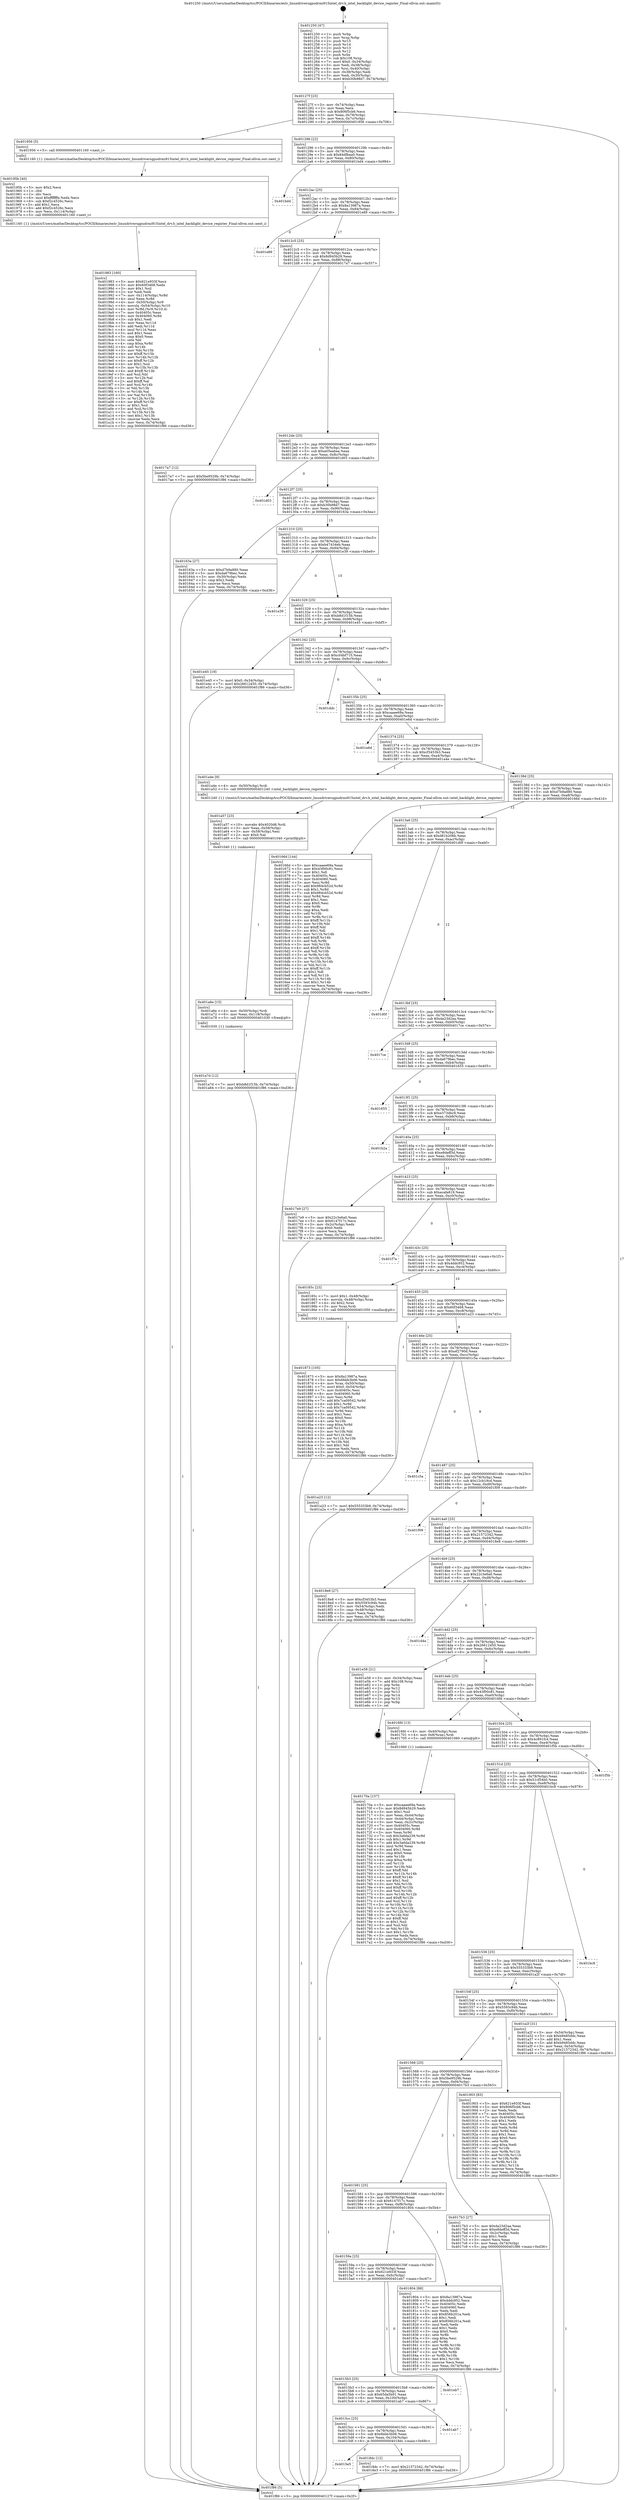 digraph "0x401250" {
  label = "0x401250 (/mnt/c/Users/mathe/Desktop/tcc/POCII/binaries/extr_linuxdriversgpudrmi915intel_drv.h_intel_backlight_device_register_Final-ollvm.out::main(0))"
  labelloc = "t"
  node[shape=record]

  Entry [label="",width=0.3,height=0.3,shape=circle,fillcolor=black,style=filled]
  "0x40127f" [label="{
     0x40127f [23]\l
     | [instrs]\l
     &nbsp;&nbsp;0x40127f \<+3\>: mov -0x74(%rbp),%eax\l
     &nbsp;&nbsp;0x401282 \<+2\>: mov %eax,%ecx\l
     &nbsp;&nbsp;0x401284 \<+6\>: sub $0x806f5cb6,%ecx\l
     &nbsp;&nbsp;0x40128a \<+3\>: mov %eax,-0x78(%rbp)\l
     &nbsp;&nbsp;0x40128d \<+3\>: mov %ecx,-0x7c(%rbp)\l
     &nbsp;&nbsp;0x401290 \<+6\>: je 0000000000401956 \<main+0x706\>\l
  }"]
  "0x401956" [label="{
     0x401956 [5]\l
     | [instrs]\l
     &nbsp;&nbsp;0x401956 \<+5\>: call 0000000000401160 \<next_i\>\l
     | [calls]\l
     &nbsp;&nbsp;0x401160 \{1\} (/mnt/c/Users/mathe/Desktop/tcc/POCII/binaries/extr_linuxdriversgpudrmi915intel_drv.h_intel_backlight_device_register_Final-ollvm.out::next_i)\l
  }"]
  "0x401296" [label="{
     0x401296 [22]\l
     | [instrs]\l
     &nbsp;&nbsp;0x401296 \<+5\>: jmp 000000000040129b \<main+0x4b\>\l
     &nbsp;&nbsp;0x40129b \<+3\>: mov -0x78(%rbp),%eax\l
     &nbsp;&nbsp;0x40129e \<+5\>: sub $0x84dfbaa0,%eax\l
     &nbsp;&nbsp;0x4012a3 \<+3\>: mov %eax,-0x80(%rbp)\l
     &nbsp;&nbsp;0x4012a6 \<+6\>: je 0000000000401bd4 \<main+0x984\>\l
  }"]
  Exit [label="",width=0.3,height=0.3,shape=circle,fillcolor=black,style=filled,peripheries=2]
  "0x401bd4" [label="{
     0x401bd4\l
  }", style=dashed]
  "0x4012ac" [label="{
     0x4012ac [25]\l
     | [instrs]\l
     &nbsp;&nbsp;0x4012ac \<+5\>: jmp 00000000004012b1 \<main+0x61\>\l
     &nbsp;&nbsp;0x4012b1 \<+3\>: mov -0x78(%rbp),%eax\l
     &nbsp;&nbsp;0x4012b4 \<+5\>: sub $0x8a13987a,%eax\l
     &nbsp;&nbsp;0x4012b9 \<+6\>: mov %eax,-0x84(%rbp)\l
     &nbsp;&nbsp;0x4012bf \<+6\>: je 0000000000401e89 \<main+0xc39\>\l
  }"]
  "0x401a7d" [label="{
     0x401a7d [12]\l
     | [instrs]\l
     &nbsp;&nbsp;0x401a7d \<+7\>: movl $0xb8d1f15b,-0x74(%rbp)\l
     &nbsp;&nbsp;0x401a84 \<+5\>: jmp 0000000000401f86 \<main+0xd36\>\l
  }"]
  "0x401e89" [label="{
     0x401e89\l
  }", style=dashed]
  "0x4012c5" [label="{
     0x4012c5 [25]\l
     | [instrs]\l
     &nbsp;&nbsp;0x4012c5 \<+5\>: jmp 00000000004012ca \<main+0x7a\>\l
     &nbsp;&nbsp;0x4012ca \<+3\>: mov -0x78(%rbp),%eax\l
     &nbsp;&nbsp;0x4012cd \<+5\>: sub $0x8d945b29,%eax\l
     &nbsp;&nbsp;0x4012d2 \<+6\>: mov %eax,-0x88(%rbp)\l
     &nbsp;&nbsp;0x4012d8 \<+6\>: je 00000000004017a7 \<main+0x557\>\l
  }"]
  "0x401a6e" [label="{
     0x401a6e [15]\l
     | [instrs]\l
     &nbsp;&nbsp;0x401a6e \<+4\>: mov -0x50(%rbp),%rdi\l
     &nbsp;&nbsp;0x401a72 \<+6\>: mov %eax,-0x118(%rbp)\l
     &nbsp;&nbsp;0x401a78 \<+5\>: call 0000000000401030 \<free@plt\>\l
     | [calls]\l
     &nbsp;&nbsp;0x401030 \{1\} (unknown)\l
  }"]
  "0x4017a7" [label="{
     0x4017a7 [12]\l
     | [instrs]\l
     &nbsp;&nbsp;0x4017a7 \<+7\>: movl $0x5be9529b,-0x74(%rbp)\l
     &nbsp;&nbsp;0x4017ae \<+5\>: jmp 0000000000401f86 \<main+0xd36\>\l
  }"]
  "0x4012de" [label="{
     0x4012de [25]\l
     | [instrs]\l
     &nbsp;&nbsp;0x4012de \<+5\>: jmp 00000000004012e3 \<main+0x93\>\l
     &nbsp;&nbsp;0x4012e3 \<+3\>: mov -0x78(%rbp),%eax\l
     &nbsp;&nbsp;0x4012e6 \<+5\>: sub $0xa05eabea,%eax\l
     &nbsp;&nbsp;0x4012eb \<+6\>: mov %eax,-0x8c(%rbp)\l
     &nbsp;&nbsp;0x4012f1 \<+6\>: je 0000000000401d03 \<main+0xab3\>\l
  }"]
  "0x401a57" [label="{
     0x401a57 [23]\l
     | [instrs]\l
     &nbsp;&nbsp;0x401a57 \<+10\>: movabs $0x4020d6,%rdi\l
     &nbsp;&nbsp;0x401a61 \<+3\>: mov %eax,-0x58(%rbp)\l
     &nbsp;&nbsp;0x401a64 \<+3\>: mov -0x58(%rbp),%esi\l
     &nbsp;&nbsp;0x401a67 \<+2\>: mov $0x0,%al\l
     &nbsp;&nbsp;0x401a69 \<+5\>: call 0000000000401040 \<printf@plt\>\l
     | [calls]\l
     &nbsp;&nbsp;0x401040 \{1\} (unknown)\l
  }"]
  "0x401d03" [label="{
     0x401d03\l
  }", style=dashed]
  "0x4012f7" [label="{
     0x4012f7 [25]\l
     | [instrs]\l
     &nbsp;&nbsp;0x4012f7 \<+5\>: jmp 00000000004012fc \<main+0xac\>\l
     &nbsp;&nbsp;0x4012fc \<+3\>: mov -0x78(%rbp),%eax\l
     &nbsp;&nbsp;0x4012ff \<+5\>: sub $0xb30b98d7,%eax\l
     &nbsp;&nbsp;0x401304 \<+6\>: mov %eax,-0x90(%rbp)\l
     &nbsp;&nbsp;0x40130a \<+6\>: je 000000000040163a \<main+0x3ea\>\l
  }"]
  "0x401983" [label="{
     0x401983 [160]\l
     | [instrs]\l
     &nbsp;&nbsp;0x401983 \<+5\>: mov $0x621e933f,%ecx\l
     &nbsp;&nbsp;0x401988 \<+5\>: mov $0x60f3468,%edx\l
     &nbsp;&nbsp;0x40198d \<+3\>: mov $0x1,%sil\l
     &nbsp;&nbsp;0x401990 \<+2\>: xor %edi,%edi\l
     &nbsp;&nbsp;0x401992 \<+7\>: mov -0x114(%rbp),%r8d\l
     &nbsp;&nbsp;0x401999 \<+4\>: imul %eax,%r8d\l
     &nbsp;&nbsp;0x40199d \<+4\>: mov -0x50(%rbp),%r9\l
     &nbsp;&nbsp;0x4019a1 \<+4\>: movslq -0x54(%rbp),%r10\l
     &nbsp;&nbsp;0x4019a5 \<+4\>: mov %r8d,(%r9,%r10,4)\l
     &nbsp;&nbsp;0x4019a9 \<+7\>: mov 0x40405c,%eax\l
     &nbsp;&nbsp;0x4019b0 \<+8\>: mov 0x404060,%r8d\l
     &nbsp;&nbsp;0x4019b8 \<+3\>: sub $0x1,%edi\l
     &nbsp;&nbsp;0x4019bb \<+3\>: mov %eax,%r11d\l
     &nbsp;&nbsp;0x4019be \<+3\>: add %edi,%r11d\l
     &nbsp;&nbsp;0x4019c1 \<+4\>: imul %r11d,%eax\l
     &nbsp;&nbsp;0x4019c5 \<+3\>: and $0x1,%eax\l
     &nbsp;&nbsp;0x4019c8 \<+3\>: cmp $0x0,%eax\l
     &nbsp;&nbsp;0x4019cb \<+3\>: sete %bl\l
     &nbsp;&nbsp;0x4019ce \<+4\>: cmp $0xa,%r8d\l
     &nbsp;&nbsp;0x4019d2 \<+4\>: setl %r14b\l
     &nbsp;&nbsp;0x4019d6 \<+3\>: mov %bl,%r15b\l
     &nbsp;&nbsp;0x4019d9 \<+4\>: xor $0xff,%r15b\l
     &nbsp;&nbsp;0x4019dd \<+3\>: mov %r14b,%r12b\l
     &nbsp;&nbsp;0x4019e0 \<+4\>: xor $0xff,%r12b\l
     &nbsp;&nbsp;0x4019e4 \<+4\>: xor $0x1,%sil\l
     &nbsp;&nbsp;0x4019e8 \<+3\>: mov %r15b,%r13b\l
     &nbsp;&nbsp;0x4019eb \<+4\>: and $0xff,%r13b\l
     &nbsp;&nbsp;0x4019ef \<+3\>: and %sil,%bl\l
     &nbsp;&nbsp;0x4019f2 \<+3\>: mov %r12b,%al\l
     &nbsp;&nbsp;0x4019f5 \<+2\>: and $0xff,%al\l
     &nbsp;&nbsp;0x4019f7 \<+3\>: and %sil,%r14b\l
     &nbsp;&nbsp;0x4019fa \<+3\>: or %bl,%r13b\l
     &nbsp;&nbsp;0x4019fd \<+3\>: or %r14b,%al\l
     &nbsp;&nbsp;0x401a00 \<+3\>: xor %al,%r13b\l
     &nbsp;&nbsp;0x401a03 \<+3\>: or %r12b,%r15b\l
     &nbsp;&nbsp;0x401a06 \<+4\>: xor $0xff,%r15b\l
     &nbsp;&nbsp;0x401a0a \<+4\>: or $0x1,%sil\l
     &nbsp;&nbsp;0x401a0e \<+3\>: and %sil,%r15b\l
     &nbsp;&nbsp;0x401a11 \<+3\>: or %r15b,%r13b\l
     &nbsp;&nbsp;0x401a14 \<+4\>: test $0x1,%r13b\l
     &nbsp;&nbsp;0x401a18 \<+3\>: cmovne %edx,%ecx\l
     &nbsp;&nbsp;0x401a1b \<+3\>: mov %ecx,-0x74(%rbp)\l
     &nbsp;&nbsp;0x401a1e \<+5\>: jmp 0000000000401f86 \<main+0xd36\>\l
  }"]
  "0x40163a" [label="{
     0x40163a [27]\l
     | [instrs]\l
     &nbsp;&nbsp;0x40163a \<+5\>: mov $0xd7b9a880,%eax\l
     &nbsp;&nbsp;0x40163f \<+5\>: mov $0xda679bec,%ecx\l
     &nbsp;&nbsp;0x401644 \<+3\>: mov -0x30(%rbp),%edx\l
     &nbsp;&nbsp;0x401647 \<+3\>: cmp $0x2,%edx\l
     &nbsp;&nbsp;0x40164a \<+3\>: cmovne %ecx,%eax\l
     &nbsp;&nbsp;0x40164d \<+3\>: mov %eax,-0x74(%rbp)\l
     &nbsp;&nbsp;0x401650 \<+5\>: jmp 0000000000401f86 \<main+0xd36\>\l
  }"]
  "0x401310" [label="{
     0x401310 [25]\l
     | [instrs]\l
     &nbsp;&nbsp;0x401310 \<+5\>: jmp 0000000000401315 \<main+0xc5\>\l
     &nbsp;&nbsp;0x401315 \<+3\>: mov -0x78(%rbp),%eax\l
     &nbsp;&nbsp;0x401318 \<+5\>: sub $0xb47434eb,%eax\l
     &nbsp;&nbsp;0x40131d \<+6\>: mov %eax,-0x94(%rbp)\l
     &nbsp;&nbsp;0x401323 \<+6\>: je 0000000000401e39 \<main+0xbe9\>\l
  }"]
  "0x401f86" [label="{
     0x401f86 [5]\l
     | [instrs]\l
     &nbsp;&nbsp;0x401f86 \<+5\>: jmp 000000000040127f \<main+0x2f\>\l
  }"]
  "0x401250" [label="{
     0x401250 [47]\l
     | [instrs]\l
     &nbsp;&nbsp;0x401250 \<+1\>: push %rbp\l
     &nbsp;&nbsp;0x401251 \<+3\>: mov %rsp,%rbp\l
     &nbsp;&nbsp;0x401254 \<+2\>: push %r15\l
     &nbsp;&nbsp;0x401256 \<+2\>: push %r14\l
     &nbsp;&nbsp;0x401258 \<+2\>: push %r13\l
     &nbsp;&nbsp;0x40125a \<+2\>: push %r12\l
     &nbsp;&nbsp;0x40125c \<+1\>: push %rbx\l
     &nbsp;&nbsp;0x40125d \<+7\>: sub $0x108,%rsp\l
     &nbsp;&nbsp;0x401264 \<+7\>: movl $0x0,-0x34(%rbp)\l
     &nbsp;&nbsp;0x40126b \<+3\>: mov %edi,-0x38(%rbp)\l
     &nbsp;&nbsp;0x40126e \<+4\>: mov %rsi,-0x40(%rbp)\l
     &nbsp;&nbsp;0x401272 \<+3\>: mov -0x38(%rbp),%edi\l
     &nbsp;&nbsp;0x401275 \<+3\>: mov %edi,-0x30(%rbp)\l
     &nbsp;&nbsp;0x401278 \<+7\>: movl $0xb30b98d7,-0x74(%rbp)\l
  }"]
  "0x40195b" [label="{
     0x40195b [40]\l
     | [instrs]\l
     &nbsp;&nbsp;0x40195b \<+5\>: mov $0x2,%ecx\l
     &nbsp;&nbsp;0x401960 \<+1\>: cltd\l
     &nbsp;&nbsp;0x401961 \<+2\>: idiv %ecx\l
     &nbsp;&nbsp;0x401963 \<+6\>: imul $0xfffffffe,%edx,%ecx\l
     &nbsp;&nbsp;0x401969 \<+6\>: sub $0xf2c4526c,%ecx\l
     &nbsp;&nbsp;0x40196f \<+3\>: add $0x1,%ecx\l
     &nbsp;&nbsp;0x401972 \<+6\>: add $0xf2c4526c,%ecx\l
     &nbsp;&nbsp;0x401978 \<+6\>: mov %ecx,-0x114(%rbp)\l
     &nbsp;&nbsp;0x40197e \<+5\>: call 0000000000401160 \<next_i\>\l
     | [calls]\l
     &nbsp;&nbsp;0x401160 \{1\} (/mnt/c/Users/mathe/Desktop/tcc/POCII/binaries/extr_linuxdriversgpudrmi915intel_drv.h_intel_backlight_device_register_Final-ollvm.out::next_i)\l
  }"]
  "0x401e39" [label="{
     0x401e39\l
  }", style=dashed]
  "0x401329" [label="{
     0x401329 [25]\l
     | [instrs]\l
     &nbsp;&nbsp;0x401329 \<+5\>: jmp 000000000040132e \<main+0xde\>\l
     &nbsp;&nbsp;0x40132e \<+3\>: mov -0x78(%rbp),%eax\l
     &nbsp;&nbsp;0x401331 \<+5\>: sub $0xb8d1f15b,%eax\l
     &nbsp;&nbsp;0x401336 \<+6\>: mov %eax,-0x98(%rbp)\l
     &nbsp;&nbsp;0x40133c \<+6\>: je 0000000000401e45 \<main+0xbf5\>\l
  }"]
  "0x4015e5" [label="{
     0x4015e5\l
  }", style=dashed]
  "0x401e45" [label="{
     0x401e45 [19]\l
     | [instrs]\l
     &nbsp;&nbsp;0x401e45 \<+7\>: movl $0x0,-0x34(%rbp)\l
     &nbsp;&nbsp;0x401e4c \<+7\>: movl $0x26612450,-0x74(%rbp)\l
     &nbsp;&nbsp;0x401e53 \<+5\>: jmp 0000000000401f86 \<main+0xd36\>\l
  }"]
  "0x401342" [label="{
     0x401342 [25]\l
     | [instrs]\l
     &nbsp;&nbsp;0x401342 \<+5\>: jmp 0000000000401347 \<main+0xf7\>\l
     &nbsp;&nbsp;0x401347 \<+3\>: mov -0x78(%rbp),%eax\l
     &nbsp;&nbsp;0x40134a \<+5\>: sub $0xc04bf715,%eax\l
     &nbsp;&nbsp;0x40134f \<+6\>: mov %eax,-0x9c(%rbp)\l
     &nbsp;&nbsp;0x401355 \<+6\>: je 0000000000401ddc \<main+0xb8c\>\l
  }"]
  "0x4018dc" [label="{
     0x4018dc [12]\l
     | [instrs]\l
     &nbsp;&nbsp;0x4018dc \<+7\>: movl $0x21572342,-0x74(%rbp)\l
     &nbsp;&nbsp;0x4018e3 \<+5\>: jmp 0000000000401f86 \<main+0xd36\>\l
  }"]
  "0x401ddc" [label="{
     0x401ddc\l
  }", style=dashed]
  "0x40135b" [label="{
     0x40135b [25]\l
     | [instrs]\l
     &nbsp;&nbsp;0x40135b \<+5\>: jmp 0000000000401360 \<main+0x110\>\l
     &nbsp;&nbsp;0x401360 \<+3\>: mov -0x78(%rbp),%eax\l
     &nbsp;&nbsp;0x401363 \<+5\>: sub $0xcaaee69a,%eax\l
     &nbsp;&nbsp;0x401368 \<+6\>: mov %eax,-0xa0(%rbp)\l
     &nbsp;&nbsp;0x40136e \<+6\>: je 0000000000401e6d \<main+0xc1d\>\l
  }"]
  "0x4015cc" [label="{
     0x4015cc [25]\l
     | [instrs]\l
     &nbsp;&nbsp;0x4015cc \<+5\>: jmp 00000000004015d1 \<main+0x381\>\l
     &nbsp;&nbsp;0x4015d1 \<+3\>: mov -0x78(%rbp),%eax\l
     &nbsp;&nbsp;0x4015d4 \<+5\>: sub $0x6bbb3b06,%eax\l
     &nbsp;&nbsp;0x4015d9 \<+6\>: mov %eax,-0x104(%rbp)\l
     &nbsp;&nbsp;0x4015df \<+6\>: je 00000000004018dc \<main+0x68c\>\l
  }"]
  "0x401e6d" [label="{
     0x401e6d\l
  }", style=dashed]
  "0x401374" [label="{
     0x401374 [25]\l
     | [instrs]\l
     &nbsp;&nbsp;0x401374 \<+5\>: jmp 0000000000401379 \<main+0x129\>\l
     &nbsp;&nbsp;0x401379 \<+3\>: mov -0x78(%rbp),%eax\l
     &nbsp;&nbsp;0x40137c \<+5\>: sub $0xcf3453b3,%eax\l
     &nbsp;&nbsp;0x401381 \<+6\>: mov %eax,-0xa4(%rbp)\l
     &nbsp;&nbsp;0x401387 \<+6\>: je 0000000000401a4e \<main+0x7fe\>\l
  }"]
  "0x401ab7" [label="{
     0x401ab7\l
  }", style=dashed]
  "0x401a4e" [label="{
     0x401a4e [9]\l
     | [instrs]\l
     &nbsp;&nbsp;0x401a4e \<+4\>: mov -0x50(%rbp),%rdi\l
     &nbsp;&nbsp;0x401a52 \<+5\>: call 0000000000401240 \<intel_backlight_device_register\>\l
     | [calls]\l
     &nbsp;&nbsp;0x401240 \{1\} (/mnt/c/Users/mathe/Desktop/tcc/POCII/binaries/extr_linuxdriversgpudrmi915intel_drv.h_intel_backlight_device_register_Final-ollvm.out::intel_backlight_device_register)\l
  }"]
  "0x40138d" [label="{
     0x40138d [25]\l
     | [instrs]\l
     &nbsp;&nbsp;0x40138d \<+5\>: jmp 0000000000401392 \<main+0x142\>\l
     &nbsp;&nbsp;0x401392 \<+3\>: mov -0x78(%rbp),%eax\l
     &nbsp;&nbsp;0x401395 \<+5\>: sub $0xd7b9a880,%eax\l
     &nbsp;&nbsp;0x40139a \<+6\>: mov %eax,-0xa8(%rbp)\l
     &nbsp;&nbsp;0x4013a0 \<+6\>: je 000000000040166d \<main+0x41d\>\l
  }"]
  "0x4015b3" [label="{
     0x4015b3 [25]\l
     | [instrs]\l
     &nbsp;&nbsp;0x4015b3 \<+5\>: jmp 00000000004015b8 \<main+0x368\>\l
     &nbsp;&nbsp;0x4015b8 \<+3\>: mov -0x78(%rbp),%eax\l
     &nbsp;&nbsp;0x4015bb \<+5\>: sub $0x65da5b91,%eax\l
     &nbsp;&nbsp;0x4015c0 \<+6\>: mov %eax,-0x100(%rbp)\l
     &nbsp;&nbsp;0x4015c6 \<+6\>: je 0000000000401ab7 \<main+0x867\>\l
  }"]
  "0x40166d" [label="{
     0x40166d [144]\l
     | [instrs]\l
     &nbsp;&nbsp;0x40166d \<+5\>: mov $0xcaaee69a,%eax\l
     &nbsp;&nbsp;0x401672 \<+5\>: mov $0x43f00c81,%ecx\l
     &nbsp;&nbsp;0x401677 \<+2\>: mov $0x1,%dl\l
     &nbsp;&nbsp;0x401679 \<+7\>: mov 0x40405c,%esi\l
     &nbsp;&nbsp;0x401680 \<+7\>: mov 0x404060,%edi\l
     &nbsp;&nbsp;0x401687 \<+3\>: mov %esi,%r8d\l
     &nbsp;&nbsp;0x40168a \<+7\>: add $0x984cb52d,%r8d\l
     &nbsp;&nbsp;0x401691 \<+4\>: sub $0x1,%r8d\l
     &nbsp;&nbsp;0x401695 \<+7\>: sub $0x984cb52d,%r8d\l
     &nbsp;&nbsp;0x40169c \<+4\>: imul %r8d,%esi\l
     &nbsp;&nbsp;0x4016a0 \<+3\>: and $0x1,%esi\l
     &nbsp;&nbsp;0x4016a3 \<+3\>: cmp $0x0,%esi\l
     &nbsp;&nbsp;0x4016a6 \<+4\>: sete %r9b\l
     &nbsp;&nbsp;0x4016aa \<+3\>: cmp $0xa,%edi\l
     &nbsp;&nbsp;0x4016ad \<+4\>: setl %r10b\l
     &nbsp;&nbsp;0x4016b1 \<+3\>: mov %r9b,%r11b\l
     &nbsp;&nbsp;0x4016b4 \<+4\>: xor $0xff,%r11b\l
     &nbsp;&nbsp;0x4016b8 \<+3\>: mov %r10b,%bl\l
     &nbsp;&nbsp;0x4016bb \<+3\>: xor $0xff,%bl\l
     &nbsp;&nbsp;0x4016be \<+3\>: xor $0x1,%dl\l
     &nbsp;&nbsp;0x4016c1 \<+3\>: mov %r11b,%r14b\l
     &nbsp;&nbsp;0x4016c4 \<+4\>: and $0xff,%r14b\l
     &nbsp;&nbsp;0x4016c8 \<+3\>: and %dl,%r9b\l
     &nbsp;&nbsp;0x4016cb \<+3\>: mov %bl,%r15b\l
     &nbsp;&nbsp;0x4016ce \<+4\>: and $0xff,%r15b\l
     &nbsp;&nbsp;0x4016d2 \<+3\>: and %dl,%r10b\l
     &nbsp;&nbsp;0x4016d5 \<+3\>: or %r9b,%r14b\l
     &nbsp;&nbsp;0x4016d8 \<+3\>: or %r10b,%r15b\l
     &nbsp;&nbsp;0x4016db \<+3\>: xor %r15b,%r14b\l
     &nbsp;&nbsp;0x4016de \<+3\>: or %bl,%r11b\l
     &nbsp;&nbsp;0x4016e1 \<+4\>: xor $0xff,%r11b\l
     &nbsp;&nbsp;0x4016e5 \<+3\>: or $0x1,%dl\l
     &nbsp;&nbsp;0x4016e8 \<+3\>: and %dl,%r11b\l
     &nbsp;&nbsp;0x4016eb \<+3\>: or %r11b,%r14b\l
     &nbsp;&nbsp;0x4016ee \<+4\>: test $0x1,%r14b\l
     &nbsp;&nbsp;0x4016f2 \<+3\>: cmovne %ecx,%eax\l
     &nbsp;&nbsp;0x4016f5 \<+3\>: mov %eax,-0x74(%rbp)\l
     &nbsp;&nbsp;0x4016f8 \<+5\>: jmp 0000000000401f86 \<main+0xd36\>\l
  }"]
  "0x4013a6" [label="{
     0x4013a6 [25]\l
     | [instrs]\l
     &nbsp;&nbsp;0x4013a6 \<+5\>: jmp 00000000004013ab \<main+0x15b\>\l
     &nbsp;&nbsp;0x4013ab \<+3\>: mov -0x78(%rbp),%eax\l
     &nbsp;&nbsp;0x4013ae \<+5\>: sub $0xd81b206b,%eax\l
     &nbsp;&nbsp;0x4013b3 \<+6\>: mov %eax,-0xac(%rbp)\l
     &nbsp;&nbsp;0x4013b9 \<+6\>: je 0000000000401d0f \<main+0xabf\>\l
  }"]
  "0x401eb7" [label="{
     0x401eb7\l
  }", style=dashed]
  "0x401d0f" [label="{
     0x401d0f\l
  }", style=dashed]
  "0x4013bf" [label="{
     0x4013bf [25]\l
     | [instrs]\l
     &nbsp;&nbsp;0x4013bf \<+5\>: jmp 00000000004013c4 \<main+0x174\>\l
     &nbsp;&nbsp;0x4013c4 \<+3\>: mov -0x78(%rbp),%eax\l
     &nbsp;&nbsp;0x4013c7 \<+5\>: sub $0xda23d2aa,%eax\l
     &nbsp;&nbsp;0x4013cc \<+6\>: mov %eax,-0xb0(%rbp)\l
     &nbsp;&nbsp;0x4013d2 \<+6\>: je 00000000004017ce \<main+0x57e\>\l
  }"]
  "0x401873" [label="{
     0x401873 [105]\l
     | [instrs]\l
     &nbsp;&nbsp;0x401873 \<+5\>: mov $0x8a13987a,%ecx\l
     &nbsp;&nbsp;0x401878 \<+5\>: mov $0x6bbb3b06,%edx\l
     &nbsp;&nbsp;0x40187d \<+4\>: mov %rax,-0x50(%rbp)\l
     &nbsp;&nbsp;0x401881 \<+7\>: movl $0x0,-0x54(%rbp)\l
     &nbsp;&nbsp;0x401888 \<+7\>: mov 0x40405c,%esi\l
     &nbsp;&nbsp;0x40188f \<+8\>: mov 0x404060,%r8d\l
     &nbsp;&nbsp;0x401897 \<+3\>: mov %esi,%r9d\l
     &nbsp;&nbsp;0x40189a \<+7\>: add $0x7ca09542,%r9d\l
     &nbsp;&nbsp;0x4018a1 \<+4\>: sub $0x1,%r9d\l
     &nbsp;&nbsp;0x4018a5 \<+7\>: sub $0x7ca09542,%r9d\l
     &nbsp;&nbsp;0x4018ac \<+4\>: imul %r9d,%esi\l
     &nbsp;&nbsp;0x4018b0 \<+3\>: and $0x1,%esi\l
     &nbsp;&nbsp;0x4018b3 \<+3\>: cmp $0x0,%esi\l
     &nbsp;&nbsp;0x4018b6 \<+4\>: sete %r10b\l
     &nbsp;&nbsp;0x4018ba \<+4\>: cmp $0xa,%r8d\l
     &nbsp;&nbsp;0x4018be \<+4\>: setl %r11b\l
     &nbsp;&nbsp;0x4018c2 \<+3\>: mov %r10b,%bl\l
     &nbsp;&nbsp;0x4018c5 \<+3\>: and %r11b,%bl\l
     &nbsp;&nbsp;0x4018c8 \<+3\>: xor %r11b,%r10b\l
     &nbsp;&nbsp;0x4018cb \<+3\>: or %r10b,%bl\l
     &nbsp;&nbsp;0x4018ce \<+3\>: test $0x1,%bl\l
     &nbsp;&nbsp;0x4018d1 \<+3\>: cmovne %edx,%ecx\l
     &nbsp;&nbsp;0x4018d4 \<+3\>: mov %ecx,-0x74(%rbp)\l
     &nbsp;&nbsp;0x4018d7 \<+5\>: jmp 0000000000401f86 \<main+0xd36\>\l
  }"]
  "0x4017ce" [label="{
     0x4017ce\l
  }", style=dashed]
  "0x4013d8" [label="{
     0x4013d8 [25]\l
     | [instrs]\l
     &nbsp;&nbsp;0x4013d8 \<+5\>: jmp 00000000004013dd \<main+0x18d\>\l
     &nbsp;&nbsp;0x4013dd \<+3\>: mov -0x78(%rbp),%eax\l
     &nbsp;&nbsp;0x4013e0 \<+5\>: sub $0xda679bec,%eax\l
     &nbsp;&nbsp;0x4013e5 \<+6\>: mov %eax,-0xb4(%rbp)\l
     &nbsp;&nbsp;0x4013eb \<+6\>: je 0000000000401655 \<main+0x405\>\l
  }"]
  "0x40159a" [label="{
     0x40159a [25]\l
     | [instrs]\l
     &nbsp;&nbsp;0x40159a \<+5\>: jmp 000000000040159f \<main+0x34f\>\l
     &nbsp;&nbsp;0x40159f \<+3\>: mov -0x78(%rbp),%eax\l
     &nbsp;&nbsp;0x4015a2 \<+5\>: sub $0x621e933f,%eax\l
     &nbsp;&nbsp;0x4015a7 \<+6\>: mov %eax,-0xfc(%rbp)\l
     &nbsp;&nbsp;0x4015ad \<+6\>: je 0000000000401eb7 \<main+0xc67\>\l
  }"]
  "0x401655" [label="{
     0x401655\l
  }", style=dashed]
  "0x4013f1" [label="{
     0x4013f1 [25]\l
     | [instrs]\l
     &nbsp;&nbsp;0x4013f1 \<+5\>: jmp 00000000004013f6 \<main+0x1a6\>\l
     &nbsp;&nbsp;0x4013f6 \<+3\>: mov -0x78(%rbp),%eax\l
     &nbsp;&nbsp;0x4013f9 \<+5\>: sub $0xe373dbc9,%eax\l
     &nbsp;&nbsp;0x4013fe \<+6\>: mov %eax,-0xb8(%rbp)\l
     &nbsp;&nbsp;0x401404 \<+6\>: je 0000000000401b2a \<main+0x8da\>\l
  }"]
  "0x401804" [label="{
     0x401804 [88]\l
     | [instrs]\l
     &nbsp;&nbsp;0x401804 \<+5\>: mov $0x8a13987a,%eax\l
     &nbsp;&nbsp;0x401809 \<+5\>: mov $0x4ddc952,%ecx\l
     &nbsp;&nbsp;0x40180e \<+7\>: mov 0x40405c,%edx\l
     &nbsp;&nbsp;0x401815 \<+7\>: mov 0x404060,%esi\l
     &nbsp;&nbsp;0x40181c \<+2\>: mov %edx,%edi\l
     &nbsp;&nbsp;0x40181e \<+6\>: sub $0x856b201a,%edi\l
     &nbsp;&nbsp;0x401824 \<+3\>: sub $0x1,%edi\l
     &nbsp;&nbsp;0x401827 \<+6\>: add $0x856b201a,%edi\l
     &nbsp;&nbsp;0x40182d \<+3\>: imul %edi,%edx\l
     &nbsp;&nbsp;0x401830 \<+3\>: and $0x1,%edx\l
     &nbsp;&nbsp;0x401833 \<+3\>: cmp $0x0,%edx\l
     &nbsp;&nbsp;0x401836 \<+4\>: sete %r8b\l
     &nbsp;&nbsp;0x40183a \<+3\>: cmp $0xa,%esi\l
     &nbsp;&nbsp;0x40183d \<+4\>: setl %r9b\l
     &nbsp;&nbsp;0x401841 \<+3\>: mov %r8b,%r10b\l
     &nbsp;&nbsp;0x401844 \<+3\>: and %r9b,%r10b\l
     &nbsp;&nbsp;0x401847 \<+3\>: xor %r9b,%r8b\l
     &nbsp;&nbsp;0x40184a \<+3\>: or %r8b,%r10b\l
     &nbsp;&nbsp;0x40184d \<+4\>: test $0x1,%r10b\l
     &nbsp;&nbsp;0x401851 \<+3\>: cmovne %ecx,%eax\l
     &nbsp;&nbsp;0x401854 \<+3\>: mov %eax,-0x74(%rbp)\l
     &nbsp;&nbsp;0x401857 \<+5\>: jmp 0000000000401f86 \<main+0xd36\>\l
  }"]
  "0x401b2a" [label="{
     0x401b2a\l
  }", style=dashed]
  "0x40140a" [label="{
     0x40140a [25]\l
     | [instrs]\l
     &nbsp;&nbsp;0x40140a \<+5\>: jmp 000000000040140f \<main+0x1bf\>\l
     &nbsp;&nbsp;0x40140f \<+3\>: mov -0x78(%rbp),%eax\l
     &nbsp;&nbsp;0x401412 \<+5\>: sub $0xe8deff3d,%eax\l
     &nbsp;&nbsp;0x401417 \<+6\>: mov %eax,-0xbc(%rbp)\l
     &nbsp;&nbsp;0x40141d \<+6\>: je 00000000004017e9 \<main+0x599\>\l
  }"]
  "0x401581" [label="{
     0x401581 [25]\l
     | [instrs]\l
     &nbsp;&nbsp;0x401581 \<+5\>: jmp 0000000000401586 \<main+0x336\>\l
     &nbsp;&nbsp;0x401586 \<+3\>: mov -0x78(%rbp),%eax\l
     &nbsp;&nbsp;0x401589 \<+5\>: sub $0x6147f17c,%eax\l
     &nbsp;&nbsp;0x40158e \<+6\>: mov %eax,-0xf8(%rbp)\l
     &nbsp;&nbsp;0x401594 \<+6\>: je 0000000000401804 \<main+0x5b4\>\l
  }"]
  "0x4017e9" [label="{
     0x4017e9 [27]\l
     | [instrs]\l
     &nbsp;&nbsp;0x4017e9 \<+5\>: mov $0x22c3e6a0,%eax\l
     &nbsp;&nbsp;0x4017ee \<+5\>: mov $0x6147f17c,%ecx\l
     &nbsp;&nbsp;0x4017f3 \<+3\>: mov -0x2c(%rbp),%edx\l
     &nbsp;&nbsp;0x4017f6 \<+3\>: cmp $0x0,%edx\l
     &nbsp;&nbsp;0x4017f9 \<+3\>: cmove %ecx,%eax\l
     &nbsp;&nbsp;0x4017fc \<+3\>: mov %eax,-0x74(%rbp)\l
     &nbsp;&nbsp;0x4017ff \<+5\>: jmp 0000000000401f86 \<main+0xd36\>\l
  }"]
  "0x401423" [label="{
     0x401423 [25]\l
     | [instrs]\l
     &nbsp;&nbsp;0x401423 \<+5\>: jmp 0000000000401428 \<main+0x1d8\>\l
     &nbsp;&nbsp;0x401428 \<+3\>: mov -0x78(%rbp),%eax\l
     &nbsp;&nbsp;0x40142b \<+5\>: sub $0xecafa819,%eax\l
     &nbsp;&nbsp;0x401430 \<+6\>: mov %eax,-0xc0(%rbp)\l
     &nbsp;&nbsp;0x401436 \<+6\>: je 0000000000401f7a \<main+0xd2a\>\l
  }"]
  "0x4017b3" [label="{
     0x4017b3 [27]\l
     | [instrs]\l
     &nbsp;&nbsp;0x4017b3 \<+5\>: mov $0xda23d2aa,%eax\l
     &nbsp;&nbsp;0x4017b8 \<+5\>: mov $0xe8deff3d,%ecx\l
     &nbsp;&nbsp;0x4017bd \<+3\>: mov -0x2c(%rbp),%edx\l
     &nbsp;&nbsp;0x4017c0 \<+3\>: cmp $0x1,%edx\l
     &nbsp;&nbsp;0x4017c3 \<+3\>: cmovl %ecx,%eax\l
     &nbsp;&nbsp;0x4017c6 \<+3\>: mov %eax,-0x74(%rbp)\l
     &nbsp;&nbsp;0x4017c9 \<+5\>: jmp 0000000000401f86 \<main+0xd36\>\l
  }"]
  "0x401f7a" [label="{
     0x401f7a\l
  }", style=dashed]
  "0x40143c" [label="{
     0x40143c [25]\l
     | [instrs]\l
     &nbsp;&nbsp;0x40143c \<+5\>: jmp 0000000000401441 \<main+0x1f1\>\l
     &nbsp;&nbsp;0x401441 \<+3\>: mov -0x78(%rbp),%eax\l
     &nbsp;&nbsp;0x401444 \<+5\>: sub $0x4ddc952,%eax\l
     &nbsp;&nbsp;0x401449 \<+6\>: mov %eax,-0xc4(%rbp)\l
     &nbsp;&nbsp;0x40144f \<+6\>: je 000000000040185c \<main+0x60c\>\l
  }"]
  "0x401568" [label="{
     0x401568 [25]\l
     | [instrs]\l
     &nbsp;&nbsp;0x401568 \<+5\>: jmp 000000000040156d \<main+0x31d\>\l
     &nbsp;&nbsp;0x40156d \<+3\>: mov -0x78(%rbp),%eax\l
     &nbsp;&nbsp;0x401570 \<+5\>: sub $0x5be9529b,%eax\l
     &nbsp;&nbsp;0x401575 \<+6\>: mov %eax,-0xf4(%rbp)\l
     &nbsp;&nbsp;0x40157b \<+6\>: je 00000000004017b3 \<main+0x563\>\l
  }"]
  "0x40185c" [label="{
     0x40185c [23]\l
     | [instrs]\l
     &nbsp;&nbsp;0x40185c \<+7\>: movl $0x1,-0x48(%rbp)\l
     &nbsp;&nbsp;0x401863 \<+4\>: movslq -0x48(%rbp),%rax\l
     &nbsp;&nbsp;0x401867 \<+4\>: shl $0x2,%rax\l
     &nbsp;&nbsp;0x40186b \<+3\>: mov %rax,%rdi\l
     &nbsp;&nbsp;0x40186e \<+5\>: call 0000000000401050 \<malloc@plt\>\l
     | [calls]\l
     &nbsp;&nbsp;0x401050 \{1\} (unknown)\l
  }"]
  "0x401455" [label="{
     0x401455 [25]\l
     | [instrs]\l
     &nbsp;&nbsp;0x401455 \<+5\>: jmp 000000000040145a \<main+0x20a\>\l
     &nbsp;&nbsp;0x40145a \<+3\>: mov -0x78(%rbp),%eax\l
     &nbsp;&nbsp;0x40145d \<+5\>: sub $0x60f3468,%eax\l
     &nbsp;&nbsp;0x401462 \<+6\>: mov %eax,-0xc8(%rbp)\l
     &nbsp;&nbsp;0x401468 \<+6\>: je 0000000000401a23 \<main+0x7d3\>\l
  }"]
  "0x401903" [label="{
     0x401903 [83]\l
     | [instrs]\l
     &nbsp;&nbsp;0x401903 \<+5\>: mov $0x621e933f,%eax\l
     &nbsp;&nbsp;0x401908 \<+5\>: mov $0x806f5cb6,%ecx\l
     &nbsp;&nbsp;0x40190d \<+2\>: xor %edx,%edx\l
     &nbsp;&nbsp;0x40190f \<+7\>: mov 0x40405c,%esi\l
     &nbsp;&nbsp;0x401916 \<+7\>: mov 0x404060,%edi\l
     &nbsp;&nbsp;0x40191d \<+3\>: sub $0x1,%edx\l
     &nbsp;&nbsp;0x401920 \<+3\>: mov %esi,%r8d\l
     &nbsp;&nbsp;0x401923 \<+3\>: add %edx,%r8d\l
     &nbsp;&nbsp;0x401926 \<+4\>: imul %r8d,%esi\l
     &nbsp;&nbsp;0x40192a \<+3\>: and $0x1,%esi\l
     &nbsp;&nbsp;0x40192d \<+3\>: cmp $0x0,%esi\l
     &nbsp;&nbsp;0x401930 \<+4\>: sete %r9b\l
     &nbsp;&nbsp;0x401934 \<+3\>: cmp $0xa,%edi\l
     &nbsp;&nbsp;0x401937 \<+4\>: setl %r10b\l
     &nbsp;&nbsp;0x40193b \<+3\>: mov %r9b,%r11b\l
     &nbsp;&nbsp;0x40193e \<+3\>: and %r10b,%r11b\l
     &nbsp;&nbsp;0x401941 \<+3\>: xor %r10b,%r9b\l
     &nbsp;&nbsp;0x401944 \<+3\>: or %r9b,%r11b\l
     &nbsp;&nbsp;0x401947 \<+4\>: test $0x1,%r11b\l
     &nbsp;&nbsp;0x40194b \<+3\>: cmovne %ecx,%eax\l
     &nbsp;&nbsp;0x40194e \<+3\>: mov %eax,-0x74(%rbp)\l
     &nbsp;&nbsp;0x401951 \<+5\>: jmp 0000000000401f86 \<main+0xd36\>\l
  }"]
  "0x401a23" [label="{
     0x401a23 [12]\l
     | [instrs]\l
     &nbsp;&nbsp;0x401a23 \<+7\>: movl $0x555333b9,-0x74(%rbp)\l
     &nbsp;&nbsp;0x401a2a \<+5\>: jmp 0000000000401f86 \<main+0xd36\>\l
  }"]
  "0x40146e" [label="{
     0x40146e [25]\l
     | [instrs]\l
     &nbsp;&nbsp;0x40146e \<+5\>: jmp 0000000000401473 \<main+0x223\>\l
     &nbsp;&nbsp;0x401473 \<+3\>: mov -0x78(%rbp),%eax\l
     &nbsp;&nbsp;0x401476 \<+5\>: sub $0xef2790d,%eax\l
     &nbsp;&nbsp;0x40147b \<+6\>: mov %eax,-0xcc(%rbp)\l
     &nbsp;&nbsp;0x401481 \<+6\>: je 0000000000401c5a \<main+0xa0a\>\l
  }"]
  "0x40154f" [label="{
     0x40154f [25]\l
     | [instrs]\l
     &nbsp;&nbsp;0x40154f \<+5\>: jmp 0000000000401554 \<main+0x304\>\l
     &nbsp;&nbsp;0x401554 \<+3\>: mov -0x78(%rbp),%eax\l
     &nbsp;&nbsp;0x401557 \<+5\>: sub $0x5593c94b,%eax\l
     &nbsp;&nbsp;0x40155c \<+6\>: mov %eax,-0xf0(%rbp)\l
     &nbsp;&nbsp;0x401562 \<+6\>: je 0000000000401903 \<main+0x6b3\>\l
  }"]
  "0x401c5a" [label="{
     0x401c5a\l
  }", style=dashed]
  "0x401487" [label="{
     0x401487 [25]\l
     | [instrs]\l
     &nbsp;&nbsp;0x401487 \<+5\>: jmp 000000000040148c \<main+0x23c\>\l
     &nbsp;&nbsp;0x40148c \<+3\>: mov -0x78(%rbp),%eax\l
     &nbsp;&nbsp;0x40148f \<+5\>: sub $0x12cb19cd,%eax\l
     &nbsp;&nbsp;0x401494 \<+6\>: mov %eax,-0xd0(%rbp)\l
     &nbsp;&nbsp;0x40149a \<+6\>: je 0000000000401f09 \<main+0xcb9\>\l
  }"]
  "0x401a2f" [label="{
     0x401a2f [31]\l
     | [instrs]\l
     &nbsp;&nbsp;0x401a2f \<+3\>: mov -0x54(%rbp),%eax\l
     &nbsp;&nbsp;0x401a32 \<+5\>: sub $0xb9485ddc,%eax\l
     &nbsp;&nbsp;0x401a37 \<+3\>: add $0x1,%eax\l
     &nbsp;&nbsp;0x401a3a \<+5\>: add $0xb9485ddc,%eax\l
     &nbsp;&nbsp;0x401a3f \<+3\>: mov %eax,-0x54(%rbp)\l
     &nbsp;&nbsp;0x401a42 \<+7\>: movl $0x21572342,-0x74(%rbp)\l
     &nbsp;&nbsp;0x401a49 \<+5\>: jmp 0000000000401f86 \<main+0xd36\>\l
  }"]
  "0x401f09" [label="{
     0x401f09\l
  }", style=dashed]
  "0x4014a0" [label="{
     0x4014a0 [25]\l
     | [instrs]\l
     &nbsp;&nbsp;0x4014a0 \<+5\>: jmp 00000000004014a5 \<main+0x255\>\l
     &nbsp;&nbsp;0x4014a5 \<+3\>: mov -0x78(%rbp),%eax\l
     &nbsp;&nbsp;0x4014a8 \<+5\>: sub $0x21572342,%eax\l
     &nbsp;&nbsp;0x4014ad \<+6\>: mov %eax,-0xd4(%rbp)\l
     &nbsp;&nbsp;0x4014b3 \<+6\>: je 00000000004018e8 \<main+0x698\>\l
  }"]
  "0x401536" [label="{
     0x401536 [25]\l
     | [instrs]\l
     &nbsp;&nbsp;0x401536 \<+5\>: jmp 000000000040153b \<main+0x2eb\>\l
     &nbsp;&nbsp;0x40153b \<+3\>: mov -0x78(%rbp),%eax\l
     &nbsp;&nbsp;0x40153e \<+5\>: sub $0x555333b9,%eax\l
     &nbsp;&nbsp;0x401543 \<+6\>: mov %eax,-0xec(%rbp)\l
     &nbsp;&nbsp;0x401549 \<+6\>: je 0000000000401a2f \<main+0x7df\>\l
  }"]
  "0x4018e8" [label="{
     0x4018e8 [27]\l
     | [instrs]\l
     &nbsp;&nbsp;0x4018e8 \<+5\>: mov $0xcf3453b3,%eax\l
     &nbsp;&nbsp;0x4018ed \<+5\>: mov $0x5593c94b,%ecx\l
     &nbsp;&nbsp;0x4018f2 \<+3\>: mov -0x54(%rbp),%edx\l
     &nbsp;&nbsp;0x4018f5 \<+3\>: cmp -0x48(%rbp),%edx\l
     &nbsp;&nbsp;0x4018f8 \<+3\>: cmovl %ecx,%eax\l
     &nbsp;&nbsp;0x4018fb \<+3\>: mov %eax,-0x74(%rbp)\l
     &nbsp;&nbsp;0x4018fe \<+5\>: jmp 0000000000401f86 \<main+0xd36\>\l
  }"]
  "0x4014b9" [label="{
     0x4014b9 [25]\l
     | [instrs]\l
     &nbsp;&nbsp;0x4014b9 \<+5\>: jmp 00000000004014be \<main+0x26e\>\l
     &nbsp;&nbsp;0x4014be \<+3\>: mov -0x78(%rbp),%eax\l
     &nbsp;&nbsp;0x4014c1 \<+5\>: sub $0x22c3e6a0,%eax\l
     &nbsp;&nbsp;0x4014c6 \<+6\>: mov %eax,-0xd8(%rbp)\l
     &nbsp;&nbsp;0x4014cc \<+6\>: je 0000000000401d4a \<main+0xafa\>\l
  }"]
  "0x401bc8" [label="{
     0x401bc8\l
  }", style=dashed]
  "0x401d4a" [label="{
     0x401d4a\l
  }", style=dashed]
  "0x4014d2" [label="{
     0x4014d2 [25]\l
     | [instrs]\l
     &nbsp;&nbsp;0x4014d2 \<+5\>: jmp 00000000004014d7 \<main+0x287\>\l
     &nbsp;&nbsp;0x4014d7 \<+3\>: mov -0x78(%rbp),%eax\l
     &nbsp;&nbsp;0x4014da \<+5\>: sub $0x26612450,%eax\l
     &nbsp;&nbsp;0x4014df \<+6\>: mov %eax,-0xdc(%rbp)\l
     &nbsp;&nbsp;0x4014e5 \<+6\>: je 0000000000401e58 \<main+0xc08\>\l
  }"]
  "0x40151d" [label="{
     0x40151d [25]\l
     | [instrs]\l
     &nbsp;&nbsp;0x40151d \<+5\>: jmp 0000000000401522 \<main+0x2d2\>\l
     &nbsp;&nbsp;0x401522 \<+3\>: mov -0x78(%rbp),%eax\l
     &nbsp;&nbsp;0x401525 \<+5\>: sub $0x51cf54b0,%eax\l
     &nbsp;&nbsp;0x40152a \<+6\>: mov %eax,-0xe8(%rbp)\l
     &nbsp;&nbsp;0x401530 \<+6\>: je 0000000000401bc8 \<main+0x978\>\l
  }"]
  "0x401e58" [label="{
     0x401e58 [21]\l
     | [instrs]\l
     &nbsp;&nbsp;0x401e58 \<+3\>: mov -0x34(%rbp),%eax\l
     &nbsp;&nbsp;0x401e5b \<+7\>: add $0x108,%rsp\l
     &nbsp;&nbsp;0x401e62 \<+1\>: pop %rbx\l
     &nbsp;&nbsp;0x401e63 \<+2\>: pop %r12\l
     &nbsp;&nbsp;0x401e65 \<+2\>: pop %r13\l
     &nbsp;&nbsp;0x401e67 \<+2\>: pop %r14\l
     &nbsp;&nbsp;0x401e69 \<+2\>: pop %r15\l
     &nbsp;&nbsp;0x401e6b \<+1\>: pop %rbp\l
     &nbsp;&nbsp;0x401e6c \<+1\>: ret\l
  }"]
  "0x4014eb" [label="{
     0x4014eb [25]\l
     | [instrs]\l
     &nbsp;&nbsp;0x4014eb \<+5\>: jmp 00000000004014f0 \<main+0x2a0\>\l
     &nbsp;&nbsp;0x4014f0 \<+3\>: mov -0x78(%rbp),%eax\l
     &nbsp;&nbsp;0x4014f3 \<+5\>: sub $0x43f00c81,%eax\l
     &nbsp;&nbsp;0x4014f8 \<+6\>: mov %eax,-0xe0(%rbp)\l
     &nbsp;&nbsp;0x4014fe \<+6\>: je 00000000004016fd \<main+0x4ad\>\l
  }"]
  "0x401f5b" [label="{
     0x401f5b\l
  }", style=dashed]
  "0x4016fd" [label="{
     0x4016fd [13]\l
     | [instrs]\l
     &nbsp;&nbsp;0x4016fd \<+4\>: mov -0x40(%rbp),%rax\l
     &nbsp;&nbsp;0x401701 \<+4\>: mov 0x8(%rax),%rdi\l
     &nbsp;&nbsp;0x401705 \<+5\>: call 0000000000401060 \<atoi@plt\>\l
     | [calls]\l
     &nbsp;&nbsp;0x401060 \{1\} (unknown)\l
  }"]
  "0x401504" [label="{
     0x401504 [25]\l
     | [instrs]\l
     &nbsp;&nbsp;0x401504 \<+5\>: jmp 0000000000401509 \<main+0x2b9\>\l
     &nbsp;&nbsp;0x401509 \<+3\>: mov -0x78(%rbp),%eax\l
     &nbsp;&nbsp;0x40150c \<+5\>: sub $0x4c891fc4,%eax\l
     &nbsp;&nbsp;0x401511 \<+6\>: mov %eax,-0xe4(%rbp)\l
     &nbsp;&nbsp;0x401517 \<+6\>: je 0000000000401f5b \<main+0xd0b\>\l
  }"]
  "0x40170a" [label="{
     0x40170a [157]\l
     | [instrs]\l
     &nbsp;&nbsp;0x40170a \<+5\>: mov $0xcaaee69a,%ecx\l
     &nbsp;&nbsp;0x40170f \<+5\>: mov $0x8d945b29,%edx\l
     &nbsp;&nbsp;0x401714 \<+3\>: mov $0x1,%sil\l
     &nbsp;&nbsp;0x401717 \<+3\>: mov %eax,-0x44(%rbp)\l
     &nbsp;&nbsp;0x40171a \<+3\>: mov -0x44(%rbp),%eax\l
     &nbsp;&nbsp;0x40171d \<+3\>: mov %eax,-0x2c(%rbp)\l
     &nbsp;&nbsp;0x401720 \<+7\>: mov 0x40405c,%eax\l
     &nbsp;&nbsp;0x401727 \<+8\>: mov 0x404060,%r8d\l
     &nbsp;&nbsp;0x40172f \<+3\>: mov %eax,%r9d\l
     &nbsp;&nbsp;0x401732 \<+7\>: sub $0x3a6da239,%r9d\l
     &nbsp;&nbsp;0x401739 \<+4\>: sub $0x1,%r9d\l
     &nbsp;&nbsp;0x40173d \<+7\>: add $0x3a6da239,%r9d\l
     &nbsp;&nbsp;0x401744 \<+4\>: imul %r9d,%eax\l
     &nbsp;&nbsp;0x401748 \<+3\>: and $0x1,%eax\l
     &nbsp;&nbsp;0x40174b \<+3\>: cmp $0x0,%eax\l
     &nbsp;&nbsp;0x40174e \<+4\>: sete %r10b\l
     &nbsp;&nbsp;0x401752 \<+4\>: cmp $0xa,%r8d\l
     &nbsp;&nbsp;0x401756 \<+4\>: setl %r11b\l
     &nbsp;&nbsp;0x40175a \<+3\>: mov %r10b,%bl\l
     &nbsp;&nbsp;0x40175d \<+3\>: xor $0xff,%bl\l
     &nbsp;&nbsp;0x401760 \<+3\>: mov %r11b,%r14b\l
     &nbsp;&nbsp;0x401763 \<+4\>: xor $0xff,%r14b\l
     &nbsp;&nbsp;0x401767 \<+4\>: xor $0x1,%sil\l
     &nbsp;&nbsp;0x40176b \<+3\>: mov %bl,%r15b\l
     &nbsp;&nbsp;0x40176e \<+4\>: and $0xff,%r15b\l
     &nbsp;&nbsp;0x401772 \<+3\>: and %sil,%r10b\l
     &nbsp;&nbsp;0x401775 \<+3\>: mov %r14b,%r12b\l
     &nbsp;&nbsp;0x401778 \<+4\>: and $0xff,%r12b\l
     &nbsp;&nbsp;0x40177c \<+3\>: and %sil,%r11b\l
     &nbsp;&nbsp;0x40177f \<+3\>: or %r10b,%r15b\l
     &nbsp;&nbsp;0x401782 \<+3\>: or %r11b,%r12b\l
     &nbsp;&nbsp;0x401785 \<+3\>: xor %r12b,%r15b\l
     &nbsp;&nbsp;0x401788 \<+3\>: or %r14b,%bl\l
     &nbsp;&nbsp;0x40178b \<+3\>: xor $0xff,%bl\l
     &nbsp;&nbsp;0x40178e \<+4\>: or $0x1,%sil\l
     &nbsp;&nbsp;0x401792 \<+3\>: and %sil,%bl\l
     &nbsp;&nbsp;0x401795 \<+3\>: or %bl,%r15b\l
     &nbsp;&nbsp;0x401798 \<+4\>: test $0x1,%r15b\l
     &nbsp;&nbsp;0x40179c \<+3\>: cmovne %edx,%ecx\l
     &nbsp;&nbsp;0x40179f \<+3\>: mov %ecx,-0x74(%rbp)\l
     &nbsp;&nbsp;0x4017a2 \<+5\>: jmp 0000000000401f86 \<main+0xd36\>\l
  }"]
  Entry -> "0x401250" [label=" 1"]
  "0x40127f" -> "0x401956" [label=" 1"]
  "0x40127f" -> "0x401296" [label=" 17"]
  "0x401e58" -> Exit [label=" 1"]
  "0x401296" -> "0x401bd4" [label=" 0"]
  "0x401296" -> "0x4012ac" [label=" 17"]
  "0x401e45" -> "0x401f86" [label=" 1"]
  "0x4012ac" -> "0x401e89" [label=" 0"]
  "0x4012ac" -> "0x4012c5" [label=" 17"]
  "0x401a7d" -> "0x401f86" [label=" 1"]
  "0x4012c5" -> "0x4017a7" [label=" 1"]
  "0x4012c5" -> "0x4012de" [label=" 16"]
  "0x401a6e" -> "0x401a7d" [label=" 1"]
  "0x4012de" -> "0x401d03" [label=" 0"]
  "0x4012de" -> "0x4012f7" [label=" 16"]
  "0x401a57" -> "0x401a6e" [label=" 1"]
  "0x4012f7" -> "0x40163a" [label=" 1"]
  "0x4012f7" -> "0x401310" [label=" 15"]
  "0x40163a" -> "0x401f86" [label=" 1"]
  "0x401250" -> "0x40127f" [label=" 1"]
  "0x401f86" -> "0x40127f" [label=" 17"]
  "0x401a4e" -> "0x401a57" [label=" 1"]
  "0x401310" -> "0x401e39" [label=" 0"]
  "0x401310" -> "0x401329" [label=" 15"]
  "0x401a2f" -> "0x401f86" [label=" 1"]
  "0x401329" -> "0x401e45" [label=" 1"]
  "0x401329" -> "0x401342" [label=" 14"]
  "0x401a23" -> "0x401f86" [label=" 1"]
  "0x401342" -> "0x401ddc" [label=" 0"]
  "0x401342" -> "0x40135b" [label=" 14"]
  "0x401983" -> "0x401f86" [label=" 1"]
  "0x40135b" -> "0x401e6d" [label=" 0"]
  "0x40135b" -> "0x401374" [label=" 14"]
  "0x401956" -> "0x40195b" [label=" 1"]
  "0x401374" -> "0x401a4e" [label=" 1"]
  "0x401374" -> "0x40138d" [label=" 13"]
  "0x401903" -> "0x401f86" [label=" 1"]
  "0x40138d" -> "0x40166d" [label=" 1"]
  "0x40138d" -> "0x4013a6" [label=" 12"]
  "0x40166d" -> "0x401f86" [label=" 1"]
  "0x4018dc" -> "0x401f86" [label=" 1"]
  "0x4013a6" -> "0x401d0f" [label=" 0"]
  "0x4013a6" -> "0x4013bf" [label=" 12"]
  "0x4015cc" -> "0x4015e5" [label=" 0"]
  "0x4013bf" -> "0x4017ce" [label=" 0"]
  "0x4013bf" -> "0x4013d8" [label=" 12"]
  "0x40195b" -> "0x401983" [label=" 1"]
  "0x4013d8" -> "0x401655" [label=" 0"]
  "0x4013d8" -> "0x4013f1" [label=" 12"]
  "0x4015b3" -> "0x4015cc" [label=" 1"]
  "0x4013f1" -> "0x401b2a" [label=" 0"]
  "0x4013f1" -> "0x40140a" [label=" 12"]
  "0x4015b3" -> "0x401ab7" [label=" 0"]
  "0x40140a" -> "0x4017e9" [label=" 1"]
  "0x40140a" -> "0x401423" [label=" 11"]
  "0x40159a" -> "0x4015b3" [label=" 1"]
  "0x401423" -> "0x401f7a" [label=" 0"]
  "0x401423" -> "0x40143c" [label=" 11"]
  "0x40159a" -> "0x401eb7" [label=" 0"]
  "0x40143c" -> "0x40185c" [label=" 1"]
  "0x40143c" -> "0x401455" [label=" 10"]
  "0x401873" -> "0x401f86" [label=" 1"]
  "0x401455" -> "0x401a23" [label=" 1"]
  "0x401455" -> "0x40146e" [label=" 9"]
  "0x40185c" -> "0x401873" [label=" 1"]
  "0x40146e" -> "0x401c5a" [label=" 0"]
  "0x40146e" -> "0x401487" [label=" 9"]
  "0x401581" -> "0x40159a" [label=" 1"]
  "0x401487" -> "0x401f09" [label=" 0"]
  "0x401487" -> "0x4014a0" [label=" 9"]
  "0x401581" -> "0x401804" [label=" 1"]
  "0x4014a0" -> "0x4018e8" [label=" 2"]
  "0x4014a0" -> "0x4014b9" [label=" 7"]
  "0x4017e9" -> "0x401f86" [label=" 1"]
  "0x4014b9" -> "0x401d4a" [label=" 0"]
  "0x4014b9" -> "0x4014d2" [label=" 7"]
  "0x4017b3" -> "0x401f86" [label=" 1"]
  "0x4014d2" -> "0x401e58" [label=" 1"]
  "0x4014d2" -> "0x4014eb" [label=" 6"]
  "0x401568" -> "0x4017b3" [label=" 1"]
  "0x4014eb" -> "0x4016fd" [label=" 1"]
  "0x4014eb" -> "0x401504" [label=" 5"]
  "0x4016fd" -> "0x40170a" [label=" 1"]
  "0x40170a" -> "0x401f86" [label=" 1"]
  "0x4017a7" -> "0x401f86" [label=" 1"]
  "0x4015cc" -> "0x4018dc" [label=" 1"]
  "0x401504" -> "0x401f5b" [label=" 0"]
  "0x401504" -> "0x40151d" [label=" 5"]
  "0x401568" -> "0x401581" [label=" 2"]
  "0x40151d" -> "0x401bc8" [label=" 0"]
  "0x40151d" -> "0x401536" [label=" 5"]
  "0x4018e8" -> "0x401f86" [label=" 2"]
  "0x401536" -> "0x401a2f" [label=" 1"]
  "0x401536" -> "0x40154f" [label=" 4"]
  "0x401804" -> "0x401f86" [label=" 1"]
  "0x40154f" -> "0x401903" [label=" 1"]
  "0x40154f" -> "0x401568" [label=" 3"]
}
